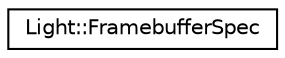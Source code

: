 digraph "Graphical Class Hierarchy"
{
 // LATEX_PDF_SIZE
  edge [fontname="Helvetica",fontsize="10",labelfontname="Helvetica",labelfontsize="10"];
  node [fontname="Helvetica",fontsize="10",shape=record];
  rankdir="LR";
  Node0 [label="Light::FramebufferSpec",height=0.2,width=0.4,color="black", fillcolor="white", style="filled",URL="$structLight_1_1FramebufferSpec.html",tooltip=" "];
}
